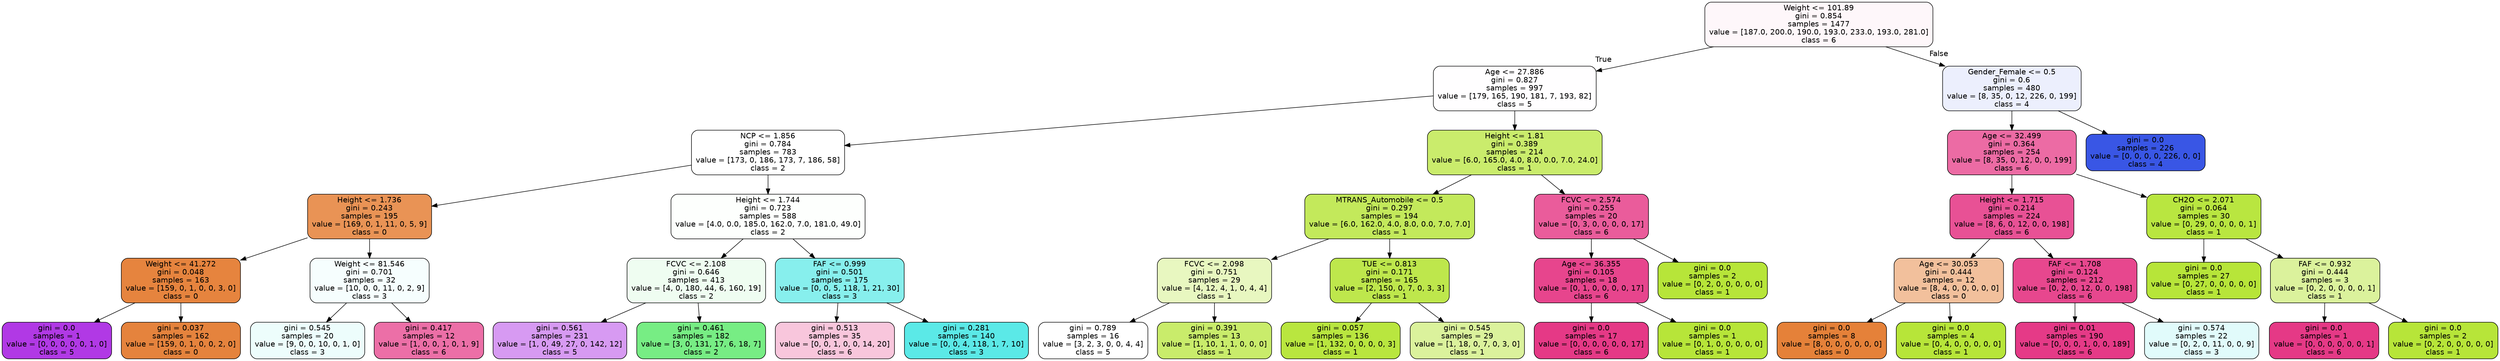 digraph Tree {
node [shape=box, style="filled, rounded", color="black", fontname="helvetica"] ;
edge [fontname="helvetica"] ;
0 [label="Weight <= 101.89\ngini = 0.854\nsamples = 1477\nvalue = [187.0, 200.0, 190.0, 193.0, 233.0, 193.0, 281.0]\nclass = 6", fillcolor="#fef7fa"] ;
1 [label="Age <= 27.886\ngini = 0.827\nsamples = 997\nvalue = [179, 165, 190, 181, 7, 193, 82]\nclass = 5", fillcolor="#fffeff"] ;
0 -> 1 [labeldistance=2.5, labelangle=45, headlabel="True"] ;
2 [label="NCP <= 1.856\ngini = 0.784\nsamples = 783\nvalue = [173, 0, 186, 173, 7, 186, 58]\nclass = 2", fillcolor="#ffffff"] ;
1 -> 2 ;
3 [label="Height <= 1.736\ngini = 0.243\nsamples = 195\nvalue = [169, 0, 1, 11, 0, 5, 9]\nclass = 0", fillcolor="#e99355"] ;
2 -> 3 ;
4 [label="Weight <= 41.272\ngini = 0.048\nsamples = 163\nvalue = [159, 0, 1, 0, 0, 3, 0]\nclass = 0", fillcolor="#e6843e"] ;
3 -> 4 ;
5 [label="gini = 0.0\nsamples = 1\nvalue = [0, 0, 0, 0, 0, 1, 0]\nclass = 5", fillcolor="#b139e5"] ;
4 -> 5 ;
6 [label="gini = 0.037\nsamples = 162\nvalue = [159, 0, 1, 0, 0, 2, 0]\nclass = 0", fillcolor="#e5833d"] ;
4 -> 6 ;
7 [label="Weight <= 81.546\ngini = 0.701\nsamples = 32\nvalue = [10, 0, 0, 11, 0, 2, 9]\nclass = 3", fillcolor="#f6fefe"] ;
3 -> 7 ;
8 [label="gini = 0.545\nsamples = 20\nvalue = [9, 0, 0, 10, 0, 1, 0]\nclass = 3", fillcolor="#edfdfc"] ;
7 -> 8 ;
9 [label="gini = 0.417\nsamples = 12\nvalue = [1, 0, 0, 1, 0, 1, 9]\nclass = 6", fillcolor="#ec6fa7"] ;
7 -> 9 ;
10 [label="Height <= 1.744\ngini = 0.723\nsamples = 588\nvalue = [4.0, 0.0, 185.0, 162.0, 7.0, 181.0, 49.0]\nclass = 2", fillcolor="#fdfffd"] ;
2 -> 10 ;
11 [label="FCVC <= 2.108\ngini = 0.646\nsamples = 413\nvalue = [4, 0, 180, 44, 6, 160, 19]\nclass = 2", fillcolor="#effdf1"] ;
10 -> 11 ;
12 [label="gini = 0.561\nsamples = 231\nvalue = [1, 0, 49, 27, 0, 142, 12]\nclass = 5", fillcolor="#d79af2"] ;
11 -> 12 ;
13 [label="gini = 0.461\nsamples = 182\nvalue = [3, 0, 131, 17, 6, 18, 7]\nclass = 2", fillcolor="#77ed84"] ;
11 -> 13 ;
14 [label="FAF <= 0.999\ngini = 0.501\nsamples = 175\nvalue = [0, 0, 5, 118, 1, 21, 30]\nclass = 3", fillcolor="#87efed"] ;
10 -> 14 ;
15 [label="gini = 0.513\nsamples = 35\nvalue = [0, 0, 1, 0, 0, 14, 20]\nclass = 6", fillcolor="#f8c6dc"] ;
14 -> 15 ;
16 [label="gini = 0.281\nsamples = 140\nvalue = [0, 0, 4, 118, 1, 7, 10]\nclass = 3", fillcolor="#5be9e7"] ;
14 -> 16 ;
17 [label="Height <= 1.81\ngini = 0.389\nsamples = 214\nvalue = [6.0, 165.0, 4.0, 8.0, 0.0, 7.0, 24.0]\nclass = 1", fillcolor="#caec6c"] ;
1 -> 17 ;
18 [label="MTRANS_Automobile <= 0.5\ngini = 0.297\nsamples = 194\nvalue = [6.0, 162.0, 4.0, 8.0, 0.0, 7.0, 7.0]\nclass = 1", fillcolor="#c3e95b"] ;
17 -> 18 ;
19 [label="FCVC <= 2.098\ngini = 0.751\nsamples = 29\nvalue = [4, 12, 4, 1, 0, 4, 4]\nclass = 1", fillcolor="#e8f7c0"] ;
18 -> 19 ;
20 [label="gini = 0.789\nsamples = 16\nvalue = [3, 2, 3, 0, 0, 4, 4]\nclass = 5", fillcolor="#ffffff"] ;
19 -> 20 ;
21 [label="gini = 0.391\nsamples = 13\nvalue = [1, 10, 1, 1, 0, 0, 0]\nclass = 1", fillcolor="#c9ec6b"] ;
19 -> 21 ;
22 [label="TUE <= 0.813\ngini = 0.171\nsamples = 165\nvalue = [2, 150, 0, 7, 0, 3, 3]\nclass = 1", fillcolor="#bee74c"] ;
18 -> 22 ;
23 [label="gini = 0.057\nsamples = 136\nvalue = [1, 132, 0, 0, 0, 0, 3]\nclass = 1", fillcolor="#b9e63f"] ;
22 -> 23 ;
24 [label="gini = 0.545\nsamples = 29\nvalue = [1, 18, 0, 7, 0, 3, 0]\nclass = 1", fillcolor="#dbf29c"] ;
22 -> 24 ;
25 [label="FCVC <= 2.574\ngini = 0.255\nsamples = 20\nvalue = [0, 3, 0, 0, 0, 0, 17]\nclass = 6", fillcolor="#ea5c9b"] ;
17 -> 25 ;
26 [label="Age <= 36.355\ngini = 0.105\nsamples = 18\nvalue = [0, 1, 0, 0, 0, 0, 17]\nclass = 6", fillcolor="#e7458d"] ;
25 -> 26 ;
27 [label="gini = 0.0\nsamples = 17\nvalue = [0, 0, 0, 0, 0, 0, 17]\nclass = 6", fillcolor="#e53986"] ;
26 -> 27 ;
28 [label="gini = 0.0\nsamples = 1\nvalue = [0, 1, 0, 0, 0, 0, 0]\nclass = 1", fillcolor="#b7e539"] ;
26 -> 28 ;
29 [label="gini = 0.0\nsamples = 2\nvalue = [0, 2, 0, 0, 0, 0, 0]\nclass = 1", fillcolor="#b7e539"] ;
25 -> 29 ;
30 [label="Gender_Female <= 0.5\ngini = 0.6\nsamples = 480\nvalue = [8, 35, 0, 12, 226, 0, 199]\nclass = 4", fillcolor="#eceffd"] ;
0 -> 30 [labeldistance=2.5, labelangle=-45, headlabel="False"] ;
31 [label="Age <= 32.499\ngini = 0.364\nsamples = 254\nvalue = [8, 35, 0, 12, 0, 0, 199]\nclass = 6", fillcolor="#ec6ba4"] ;
30 -> 31 ;
32 [label="Height <= 1.715\ngini = 0.214\nsamples = 224\nvalue = [8, 6, 0, 12, 0, 0, 198]\nclass = 6", fillcolor="#e85195"] ;
31 -> 32 ;
33 [label="Age <= 30.053\ngini = 0.444\nsamples = 12\nvalue = [8, 4, 0, 0, 0, 0, 0]\nclass = 0", fillcolor="#f2c09c"] ;
32 -> 33 ;
34 [label="gini = 0.0\nsamples = 8\nvalue = [8, 0, 0, 0, 0, 0, 0]\nclass = 0", fillcolor="#e58139"] ;
33 -> 34 ;
35 [label="gini = 0.0\nsamples = 4\nvalue = [0, 4, 0, 0, 0, 0, 0]\nclass = 1", fillcolor="#b7e539"] ;
33 -> 35 ;
36 [label="FAF <= 1.708\ngini = 0.124\nsamples = 212\nvalue = [0, 2, 0, 12, 0, 0, 198]\nclass = 6", fillcolor="#e7478e"] ;
32 -> 36 ;
37 [label="gini = 0.01\nsamples = 190\nvalue = [0, 0, 0, 1, 0, 0, 189]\nclass = 6", fillcolor="#e53a87"] ;
36 -> 37 ;
38 [label="gini = 0.574\nsamples = 22\nvalue = [0, 2, 0, 11, 0, 0, 9]\nclass = 3", fillcolor="#e1fbfb"] ;
36 -> 38 ;
39 [label="CH2O <= 2.071\ngini = 0.064\nsamples = 30\nvalue = [0, 29, 0, 0, 0, 0, 1]\nclass = 1", fillcolor="#b9e640"] ;
31 -> 39 ;
40 [label="gini = 0.0\nsamples = 27\nvalue = [0, 27, 0, 0, 0, 0, 0]\nclass = 1", fillcolor="#b7e539"] ;
39 -> 40 ;
41 [label="FAF <= 0.932\ngini = 0.444\nsamples = 3\nvalue = [0, 2, 0, 0, 0, 0, 1]\nclass = 1", fillcolor="#dbf29c"] ;
39 -> 41 ;
42 [label="gini = 0.0\nsamples = 1\nvalue = [0, 0, 0, 0, 0, 0, 1]\nclass = 6", fillcolor="#e53986"] ;
41 -> 42 ;
43 [label="gini = 0.0\nsamples = 2\nvalue = [0, 2, 0, 0, 0, 0, 0]\nclass = 1", fillcolor="#b7e539"] ;
41 -> 43 ;
44 [label="gini = 0.0\nsamples = 226\nvalue = [0, 0, 0, 0, 226, 0, 0]\nclass = 4", fillcolor="#3956e5"] ;
30 -> 44 ;
}